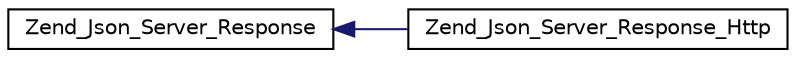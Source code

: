 digraph G
{
  edge [fontname="Helvetica",fontsize="10",labelfontname="Helvetica",labelfontsize="10"];
  node [fontname="Helvetica",fontsize="10",shape=record];
  rankdir="LR";
  Node1 [label="Zend_Json_Server_Response",height=0.2,width=0.4,color="black", fillcolor="white", style="filled",URL="$class_zend___json___server___response.html"];
  Node1 -> Node2 [dir="back",color="midnightblue",fontsize="10",style="solid",fontname="Helvetica"];
  Node2 [label="Zend_Json_Server_Response_Http",height=0.2,width=0.4,color="black", fillcolor="white", style="filled",URL="$class_zend___json___server___response___http.html"];
}
